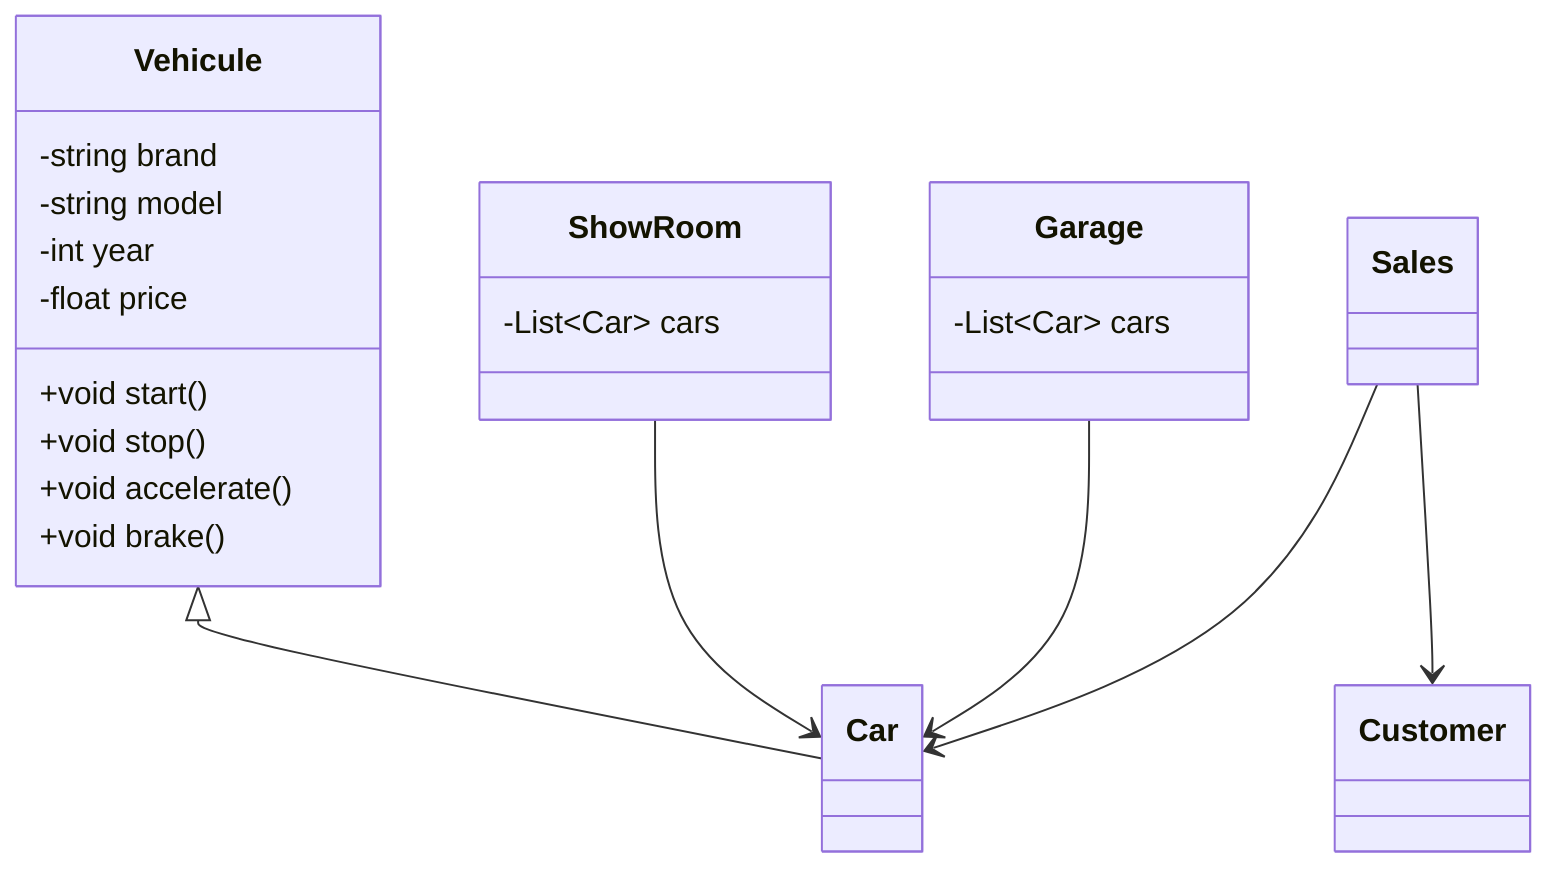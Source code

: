 classDiagram
class Vehicule {
    -string brand
    -string model
    -int year
    -float price
    +void start()
    +void stop()
    +void accelerate()
    +void brake()

}
class Garage {
    -List~Car~ cars
}

class ShowRoom {
    -List~Car~ cars
}

class Car {
   
}
class Sales {
   
}
class Customer {
   
}


Vehicule <|-- Car
ShowRoom --> Car
Sales --> Car
Garage --> Car
Sales --> Customer